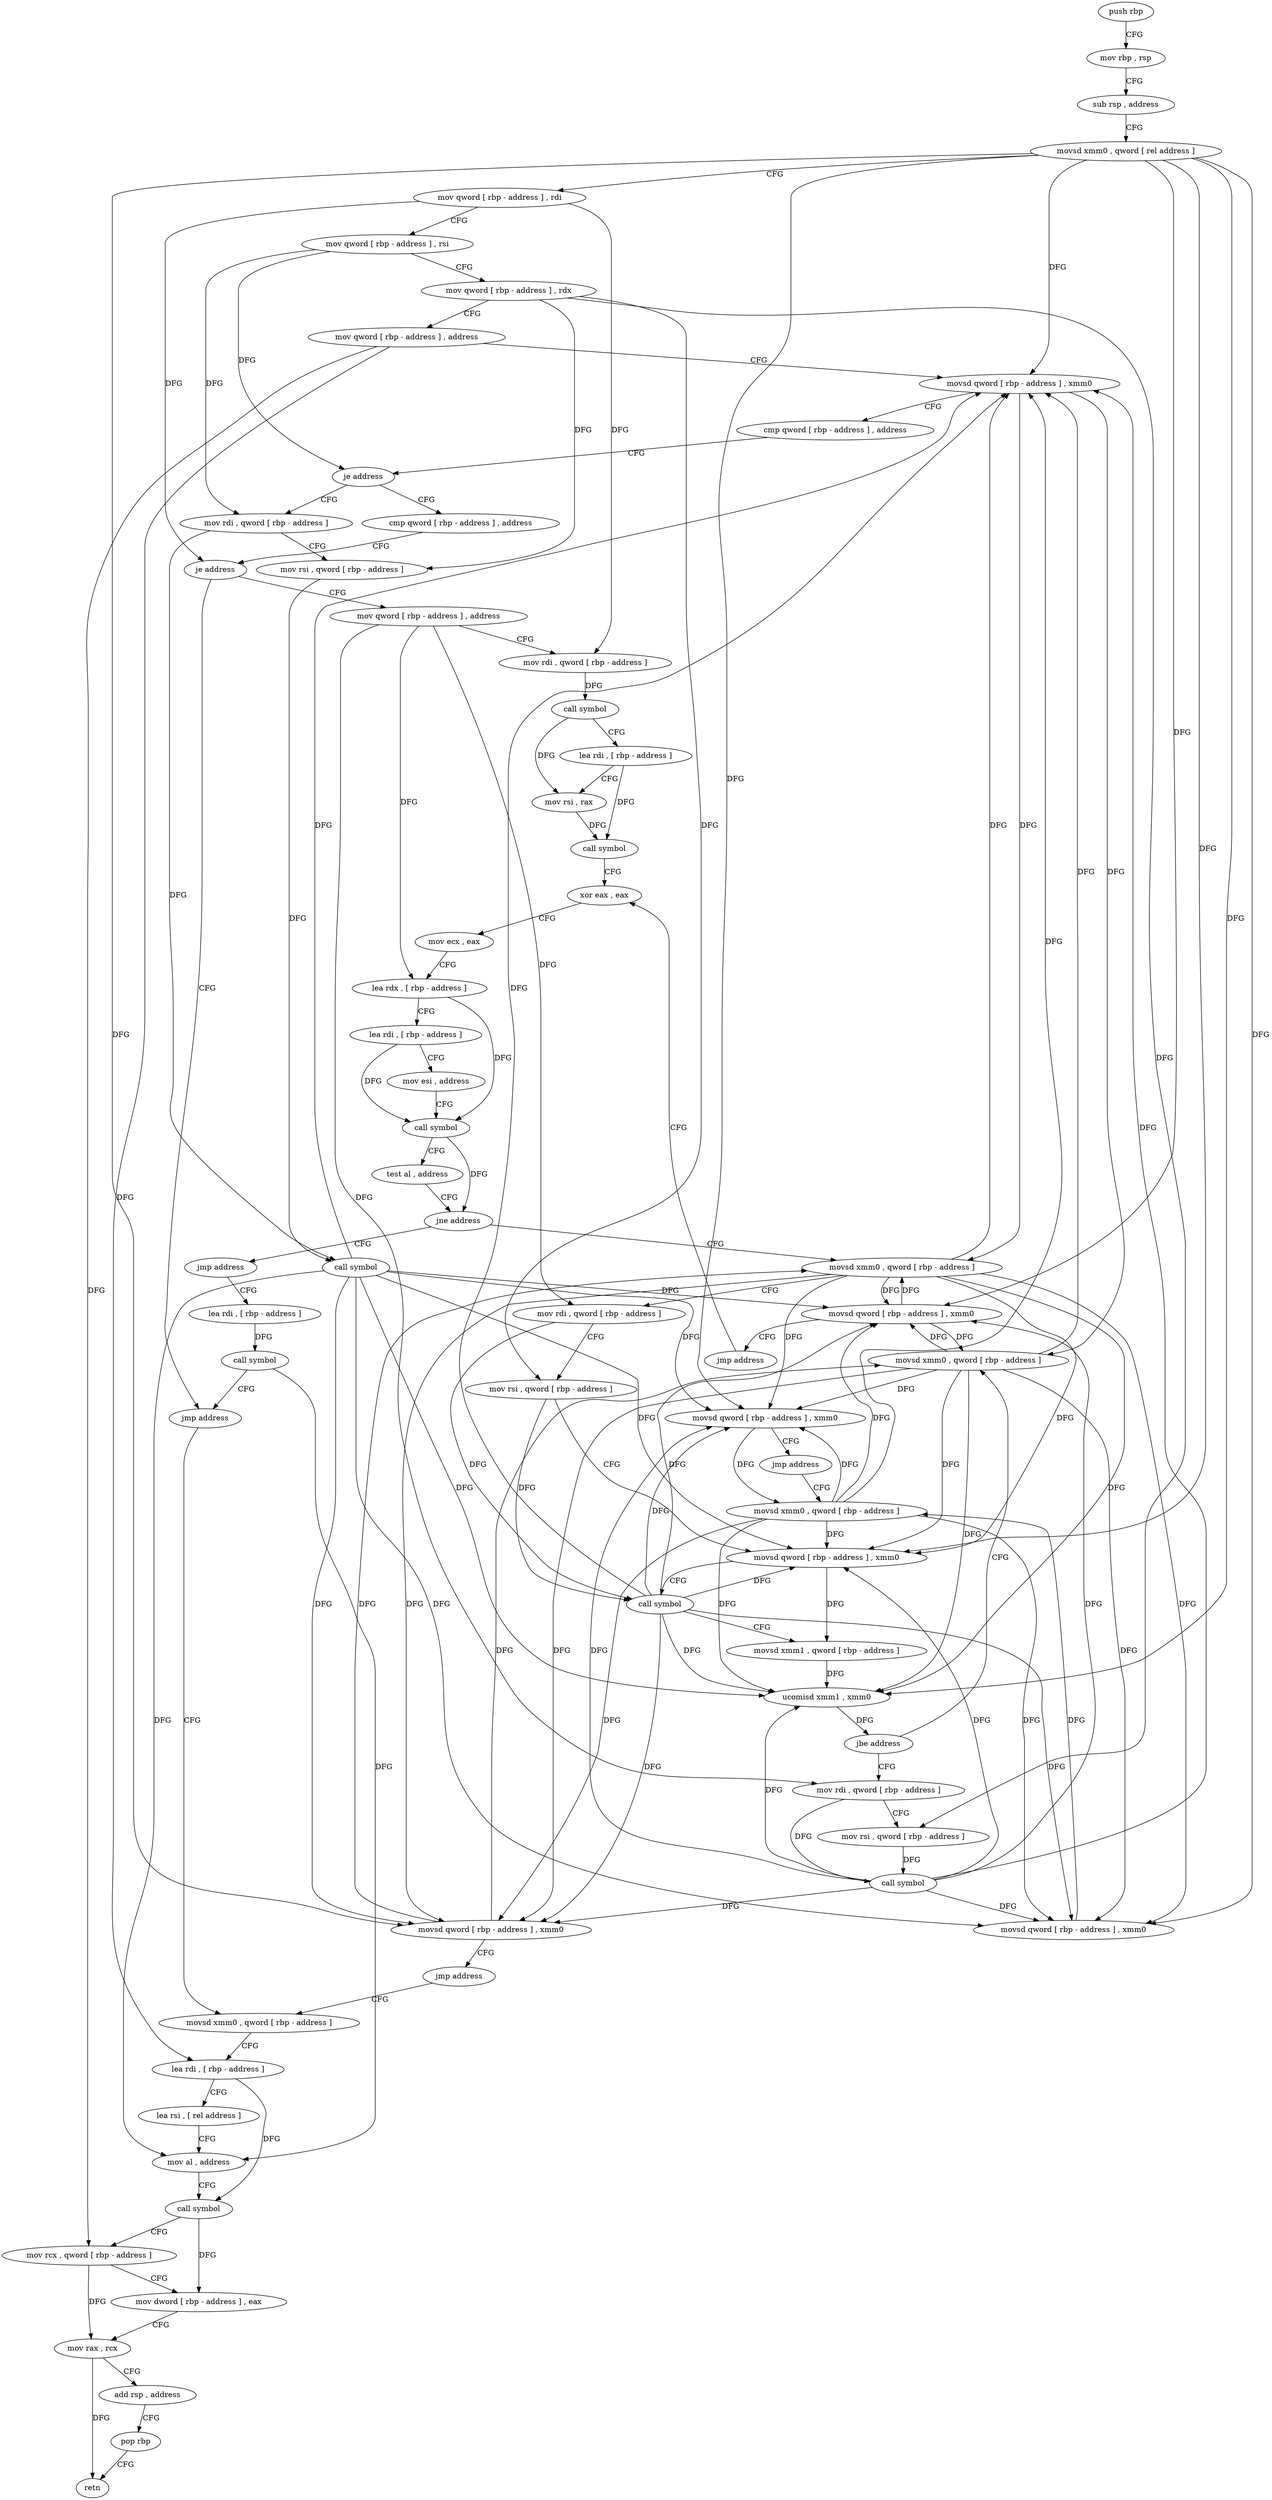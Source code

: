 digraph "func" {
"191888" [label = "push rbp" ]
"191889" [label = "mov rbp , rsp" ]
"191892" [label = "sub rsp , address" ]
"191899" [label = "movsd xmm0 , qword [ rel address ]" ]
"191907" [label = "mov qword [ rbp - address ] , rdi" ]
"191911" [label = "mov qword [ rbp - address ] , rsi" ]
"191915" [label = "mov qword [ rbp - address ] , rdx" ]
"191919" [label = "mov qword [ rbp - address ] , address" ]
"191927" [label = "movsd qword [ rbp - address ] , xmm0" ]
"191932" [label = "cmp qword [ rbp - address ] , address" ]
"191937" [label = "je address" ]
"191966" [label = "cmp qword [ rbp - address ] , address" ]
"191943" [label = "mov rdi , qword [ rbp - address ]" ]
"191971" [label = "je address" ]
"192136" [label = "jmp address" ]
"191977" [label = "mov qword [ rbp - address ] , address" ]
"191947" [label = "mov rsi , qword [ rbp - address ]" ]
"191951" [label = "call symbol" ]
"191956" [label = "movsd qword [ rbp - address ] , xmm0" ]
"191961" [label = "jmp address" ]
"192141" [label = "movsd xmm0 , qword [ rbp - address ]" ]
"191985" [label = "mov rdi , qword [ rbp - address ]" ]
"191989" [label = "call symbol" ]
"191994" [label = "lea rdi , [ rbp - address ]" ]
"191998" [label = "mov rsi , rax" ]
"192001" [label = "call symbol" ]
"192006" [label = "xor eax , eax" ]
"192146" [label = "lea rdi , [ rbp - address ]" ]
"192150" [label = "lea rsi , [ rel address ]" ]
"192157" [label = "mov al , address" ]
"192159" [label = "call symbol" ]
"192164" [label = "mov rcx , qword [ rbp - address ]" ]
"192168" [label = "mov dword [ rbp - address ] , eax" ]
"192174" [label = "mov rax , rcx" ]
"192177" [label = "add rsp , address" ]
"192184" [label = "pop rbp" ]
"192185" [label = "retn" ]
"192041" [label = "movsd xmm0 , qword [ rbp - address ]" ]
"192046" [label = "mov rdi , qword [ rbp - address ]" ]
"192050" [label = "mov rsi , qword [ rbp - address ]" ]
"192054" [label = "movsd qword [ rbp - address ] , xmm0" ]
"192059" [label = "call symbol" ]
"192064" [label = "movsd xmm1 , qword [ rbp - address ]" ]
"192069" [label = "ucomisd xmm1 , xmm0" ]
"192073" [label = "jbe address" ]
"192094" [label = "mov rdi , qword [ rbp - address ]" ]
"192079" [label = "movsd xmm0 , qword [ rbp - address ]" ]
"192036" [label = "jmp address" ]
"192127" [label = "lea rdi , [ rbp - address ]" ]
"192098" [label = "mov rsi , qword [ rbp - address ]" ]
"192102" [label = "call symbol" ]
"192107" [label = "movsd qword [ rbp - address ] , xmm0" ]
"192112" [label = "movsd xmm0 , qword [ rbp - address ]" ]
"192084" [label = "movsd qword [ rbp - address ] , xmm0" ]
"192089" [label = "jmp address" ]
"192131" [label = "call symbol" ]
"192008" [label = "mov ecx , eax" ]
"192010" [label = "lea rdx , [ rbp - address ]" ]
"192014" [label = "lea rdi , [ rbp - address ]" ]
"192018" [label = "mov esi , address" ]
"192023" [label = "call symbol" ]
"192028" [label = "test al , address" ]
"192030" [label = "jne address" ]
"192117" [label = "movsd qword [ rbp - address ] , xmm0" ]
"192122" [label = "jmp address" ]
"191888" -> "191889" [ label = "CFG" ]
"191889" -> "191892" [ label = "CFG" ]
"191892" -> "191899" [ label = "CFG" ]
"191899" -> "191907" [ label = "CFG" ]
"191899" -> "191927" [ label = "DFG" ]
"191899" -> "191956" [ label = "DFG" ]
"191899" -> "192054" [ label = "DFG" ]
"191899" -> "192069" [ label = "DFG" ]
"191899" -> "192107" [ label = "DFG" ]
"191899" -> "192084" [ label = "DFG" ]
"191899" -> "192117" [ label = "DFG" ]
"191907" -> "191911" [ label = "CFG" ]
"191907" -> "191971" [ label = "DFG" ]
"191907" -> "191985" [ label = "DFG" ]
"191911" -> "191915" [ label = "CFG" ]
"191911" -> "191937" [ label = "DFG" ]
"191911" -> "191943" [ label = "DFG" ]
"191915" -> "191919" [ label = "CFG" ]
"191915" -> "191947" [ label = "DFG" ]
"191915" -> "192050" [ label = "DFG" ]
"191915" -> "192098" [ label = "DFG" ]
"191919" -> "191927" [ label = "CFG" ]
"191919" -> "192164" [ label = "DFG" ]
"191919" -> "192146" [ label = "DFG" ]
"191927" -> "191932" [ label = "CFG" ]
"191927" -> "192041" [ label = "DFG" ]
"191927" -> "192079" [ label = "DFG" ]
"191932" -> "191937" [ label = "CFG" ]
"191937" -> "191966" [ label = "CFG" ]
"191937" -> "191943" [ label = "CFG" ]
"191966" -> "191971" [ label = "CFG" ]
"191943" -> "191947" [ label = "CFG" ]
"191943" -> "191951" [ label = "DFG" ]
"191971" -> "192136" [ label = "CFG" ]
"191971" -> "191977" [ label = "CFG" ]
"192136" -> "192141" [ label = "CFG" ]
"191977" -> "191985" [ label = "CFG" ]
"191977" -> "192046" [ label = "DFG" ]
"191977" -> "192094" [ label = "DFG" ]
"191977" -> "192010" [ label = "DFG" ]
"191947" -> "191951" [ label = "DFG" ]
"191951" -> "191956" [ label = "DFG" ]
"191951" -> "191927" [ label = "DFG" ]
"191951" -> "192157" [ label = "DFG" ]
"191951" -> "192054" [ label = "DFG" ]
"191951" -> "192069" [ label = "DFG" ]
"191951" -> "192107" [ label = "DFG" ]
"191951" -> "192084" [ label = "DFG" ]
"191951" -> "192117" [ label = "DFG" ]
"191956" -> "191961" [ label = "CFG" ]
"191956" -> "192041" [ label = "DFG" ]
"191956" -> "192079" [ label = "DFG" ]
"191961" -> "192141" [ label = "CFG" ]
"192141" -> "192146" [ label = "CFG" ]
"191985" -> "191989" [ label = "DFG" ]
"191989" -> "191994" [ label = "CFG" ]
"191989" -> "191998" [ label = "DFG" ]
"191994" -> "191998" [ label = "CFG" ]
"191994" -> "192001" [ label = "DFG" ]
"191998" -> "192001" [ label = "DFG" ]
"192001" -> "192006" [ label = "CFG" ]
"192006" -> "192008" [ label = "CFG" ]
"192146" -> "192150" [ label = "CFG" ]
"192146" -> "192159" [ label = "DFG" ]
"192150" -> "192157" [ label = "CFG" ]
"192157" -> "192159" [ label = "CFG" ]
"192159" -> "192164" [ label = "CFG" ]
"192159" -> "192168" [ label = "DFG" ]
"192164" -> "192168" [ label = "CFG" ]
"192164" -> "192174" [ label = "DFG" ]
"192168" -> "192174" [ label = "CFG" ]
"192174" -> "192177" [ label = "CFG" ]
"192174" -> "192185" [ label = "DFG" ]
"192177" -> "192184" [ label = "CFG" ]
"192184" -> "192185" [ label = "CFG" ]
"192041" -> "192046" [ label = "CFG" ]
"192041" -> "191927" [ label = "DFG" ]
"192041" -> "191956" [ label = "DFG" ]
"192041" -> "192054" [ label = "DFG" ]
"192041" -> "192069" [ label = "DFG" ]
"192041" -> "192107" [ label = "DFG" ]
"192041" -> "192084" [ label = "DFG" ]
"192041" -> "192117" [ label = "DFG" ]
"192046" -> "192050" [ label = "CFG" ]
"192046" -> "192059" [ label = "DFG" ]
"192050" -> "192054" [ label = "CFG" ]
"192050" -> "192059" [ label = "DFG" ]
"192054" -> "192059" [ label = "CFG" ]
"192054" -> "192064" [ label = "DFG" ]
"192059" -> "192064" [ label = "CFG" ]
"192059" -> "191927" [ label = "DFG" ]
"192059" -> "191956" [ label = "DFG" ]
"192059" -> "192054" [ label = "DFG" ]
"192059" -> "192069" [ label = "DFG" ]
"192059" -> "192107" [ label = "DFG" ]
"192059" -> "192084" [ label = "DFG" ]
"192059" -> "192117" [ label = "DFG" ]
"192064" -> "192069" [ label = "DFG" ]
"192069" -> "192073" [ label = "DFG" ]
"192073" -> "192094" [ label = "CFG" ]
"192073" -> "192079" [ label = "CFG" ]
"192094" -> "192098" [ label = "CFG" ]
"192094" -> "192102" [ label = "DFG" ]
"192079" -> "192084" [ label = "DFG" ]
"192079" -> "191927" [ label = "DFG" ]
"192079" -> "191956" [ label = "DFG" ]
"192079" -> "192054" [ label = "DFG" ]
"192079" -> "192069" [ label = "DFG" ]
"192079" -> "192107" [ label = "DFG" ]
"192079" -> "192117" [ label = "DFG" ]
"192036" -> "192127" [ label = "CFG" ]
"192127" -> "192131" [ label = "DFG" ]
"192098" -> "192102" [ label = "DFG" ]
"192102" -> "192107" [ label = "DFG" ]
"192102" -> "191927" [ label = "DFG" ]
"192102" -> "191956" [ label = "DFG" ]
"192102" -> "192054" [ label = "DFG" ]
"192102" -> "192069" [ label = "DFG" ]
"192102" -> "192084" [ label = "DFG" ]
"192102" -> "192117" [ label = "DFG" ]
"192107" -> "192112" [ label = "DFG" ]
"192112" -> "192117" [ label = "DFG" ]
"192112" -> "191927" [ label = "DFG" ]
"192112" -> "191956" [ label = "DFG" ]
"192112" -> "192054" [ label = "DFG" ]
"192112" -> "192069" [ label = "DFG" ]
"192112" -> "192107" [ label = "DFG" ]
"192112" -> "192084" [ label = "DFG" ]
"192084" -> "192089" [ label = "CFG" ]
"192084" -> "192112" [ label = "DFG" ]
"192089" -> "192112" [ label = "CFG" ]
"192131" -> "192136" [ label = "CFG" ]
"192131" -> "192157" [ label = "DFG" ]
"192008" -> "192010" [ label = "CFG" ]
"192010" -> "192014" [ label = "CFG" ]
"192010" -> "192023" [ label = "DFG" ]
"192014" -> "192018" [ label = "CFG" ]
"192014" -> "192023" [ label = "DFG" ]
"192018" -> "192023" [ label = "CFG" ]
"192023" -> "192028" [ label = "CFG" ]
"192023" -> "192030" [ label = "DFG" ]
"192028" -> "192030" [ label = "CFG" ]
"192030" -> "192041" [ label = "CFG" ]
"192030" -> "192036" [ label = "CFG" ]
"192117" -> "192122" [ label = "CFG" ]
"192117" -> "192041" [ label = "DFG" ]
"192117" -> "192079" [ label = "DFG" ]
"192122" -> "192006" [ label = "CFG" ]
}
